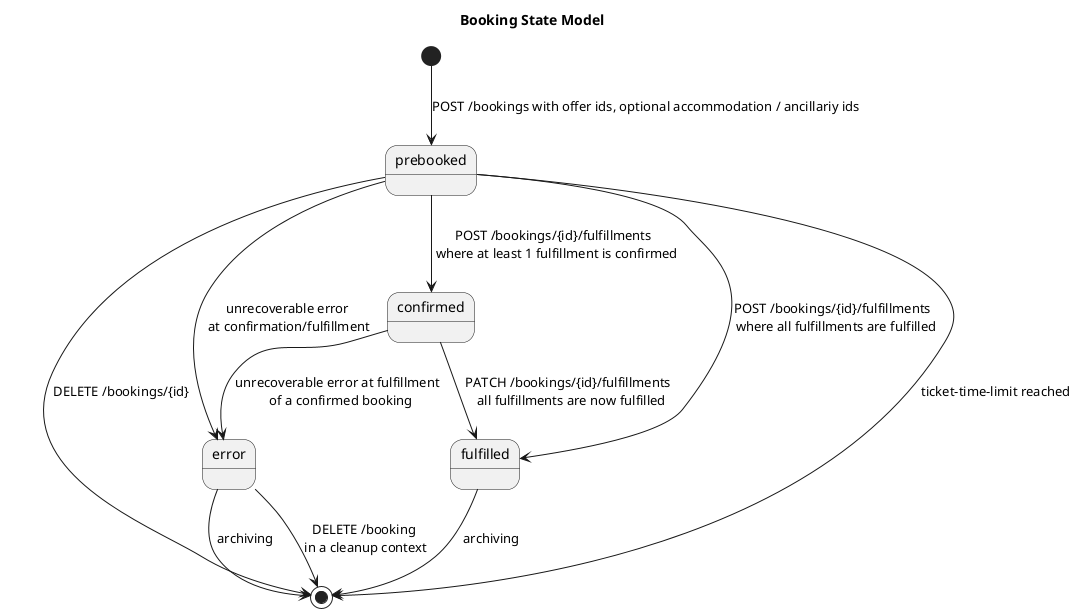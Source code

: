 @startuml

title "Booking State Model"

[*] --> prebooked : POST /bookings with offer ids, optional accommodation / ancillariy ids
prebooked --> confirmed: POST /bookings/{id}/fulfillments \n where at least 1 fulfillment is confirmed
prebooked --> [*]: DELETE /bookings/{id}
prebooked --> [*]: ticket-time-limit reached
prebooked --> error: unrecoverable error \nat confirmation/fulfillment
prebooked --> fulfilled: POST /bookings/{id}/fulfillments \n where all fulfillments are fulfilled
confirmed --> fulfilled: PATCH /bookings/{id}/fulfillments \n all fulfillments are now fulfilled
confirmed --> error: unrecoverable error at fulfillment \n of a confirmed booking
fulfilled --> [*] : archiving
error --> [*] : DELETE /booking \nin a cleanup context
error --> [*] : archiving

@enduml